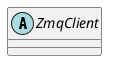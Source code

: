 /'
 '  UML include file for ZmqClient class
 '/

@startuml
abstract class ZmqClient {
!ifdef SHOW_CONTENT
    +int port
    +ZmqTransport transport
    +string address
    +bool is_connected
    +string? filter
    --creation methods--
    +ZmqClient ()
    +ZmqClient.with_conn_info (ZmqTransport transport, string address, int port)
    ----
    #void zmq_init () throws ZmqError
    +{abstract}abstract void run ()
    +{abstract}abstract async void watch () throws ThreadError
    --signals--
    +signal void data_received (uint8[] data)
    --fields--
    +Context context
    +Socket subscriber
!endif
}
@enduml

